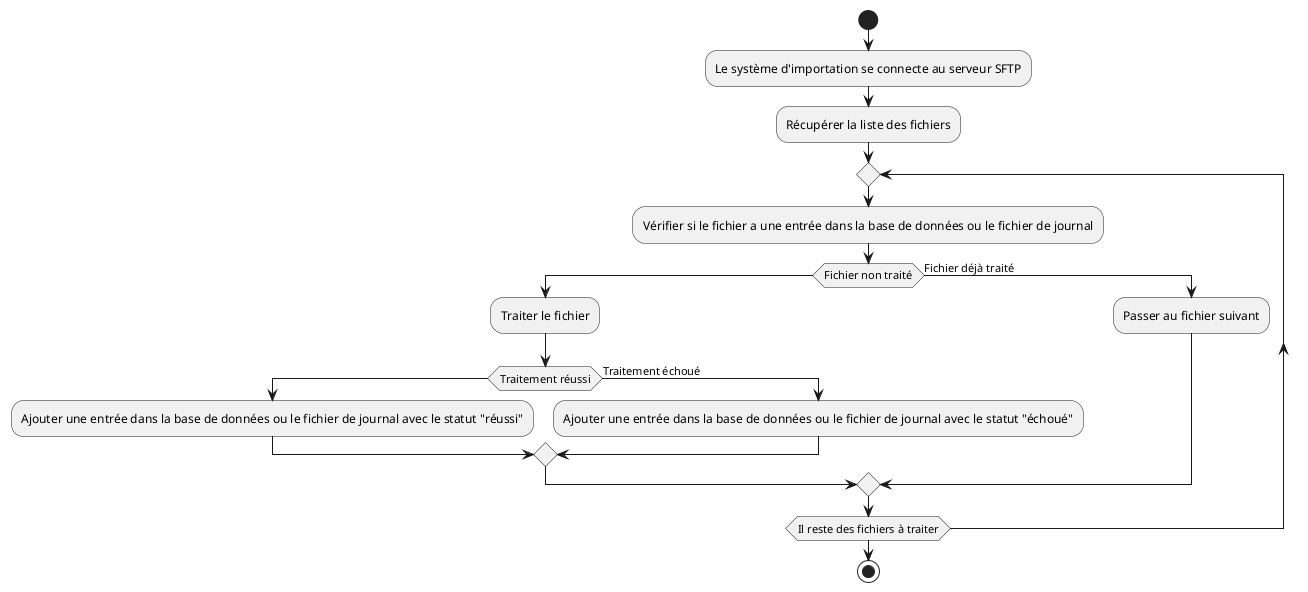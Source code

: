 @startuml
start
:Le système d'importation se connecte au serveur SFTP;
:Récupérer la liste des fichiers;
repeat
  :Vérifier si le fichier a une entrée dans la base de données ou le fichier de journal;
  if (Fichier non traité)
    :Traiter le fichier;
    if (Traitement réussi)
      :Ajouter une entrée dans la base de données ou le fichier de journal avec le statut "réussi";
    else (Traitement échoué)
      :Ajouter une entrée dans la base de données ou le fichier de journal avec le statut "échoué";
    endif
  else (Fichier déjà traité)
    :Passer au fichier suivant;
  endif
repeat while (Il reste des fichiers à traiter)
stop
@enduml